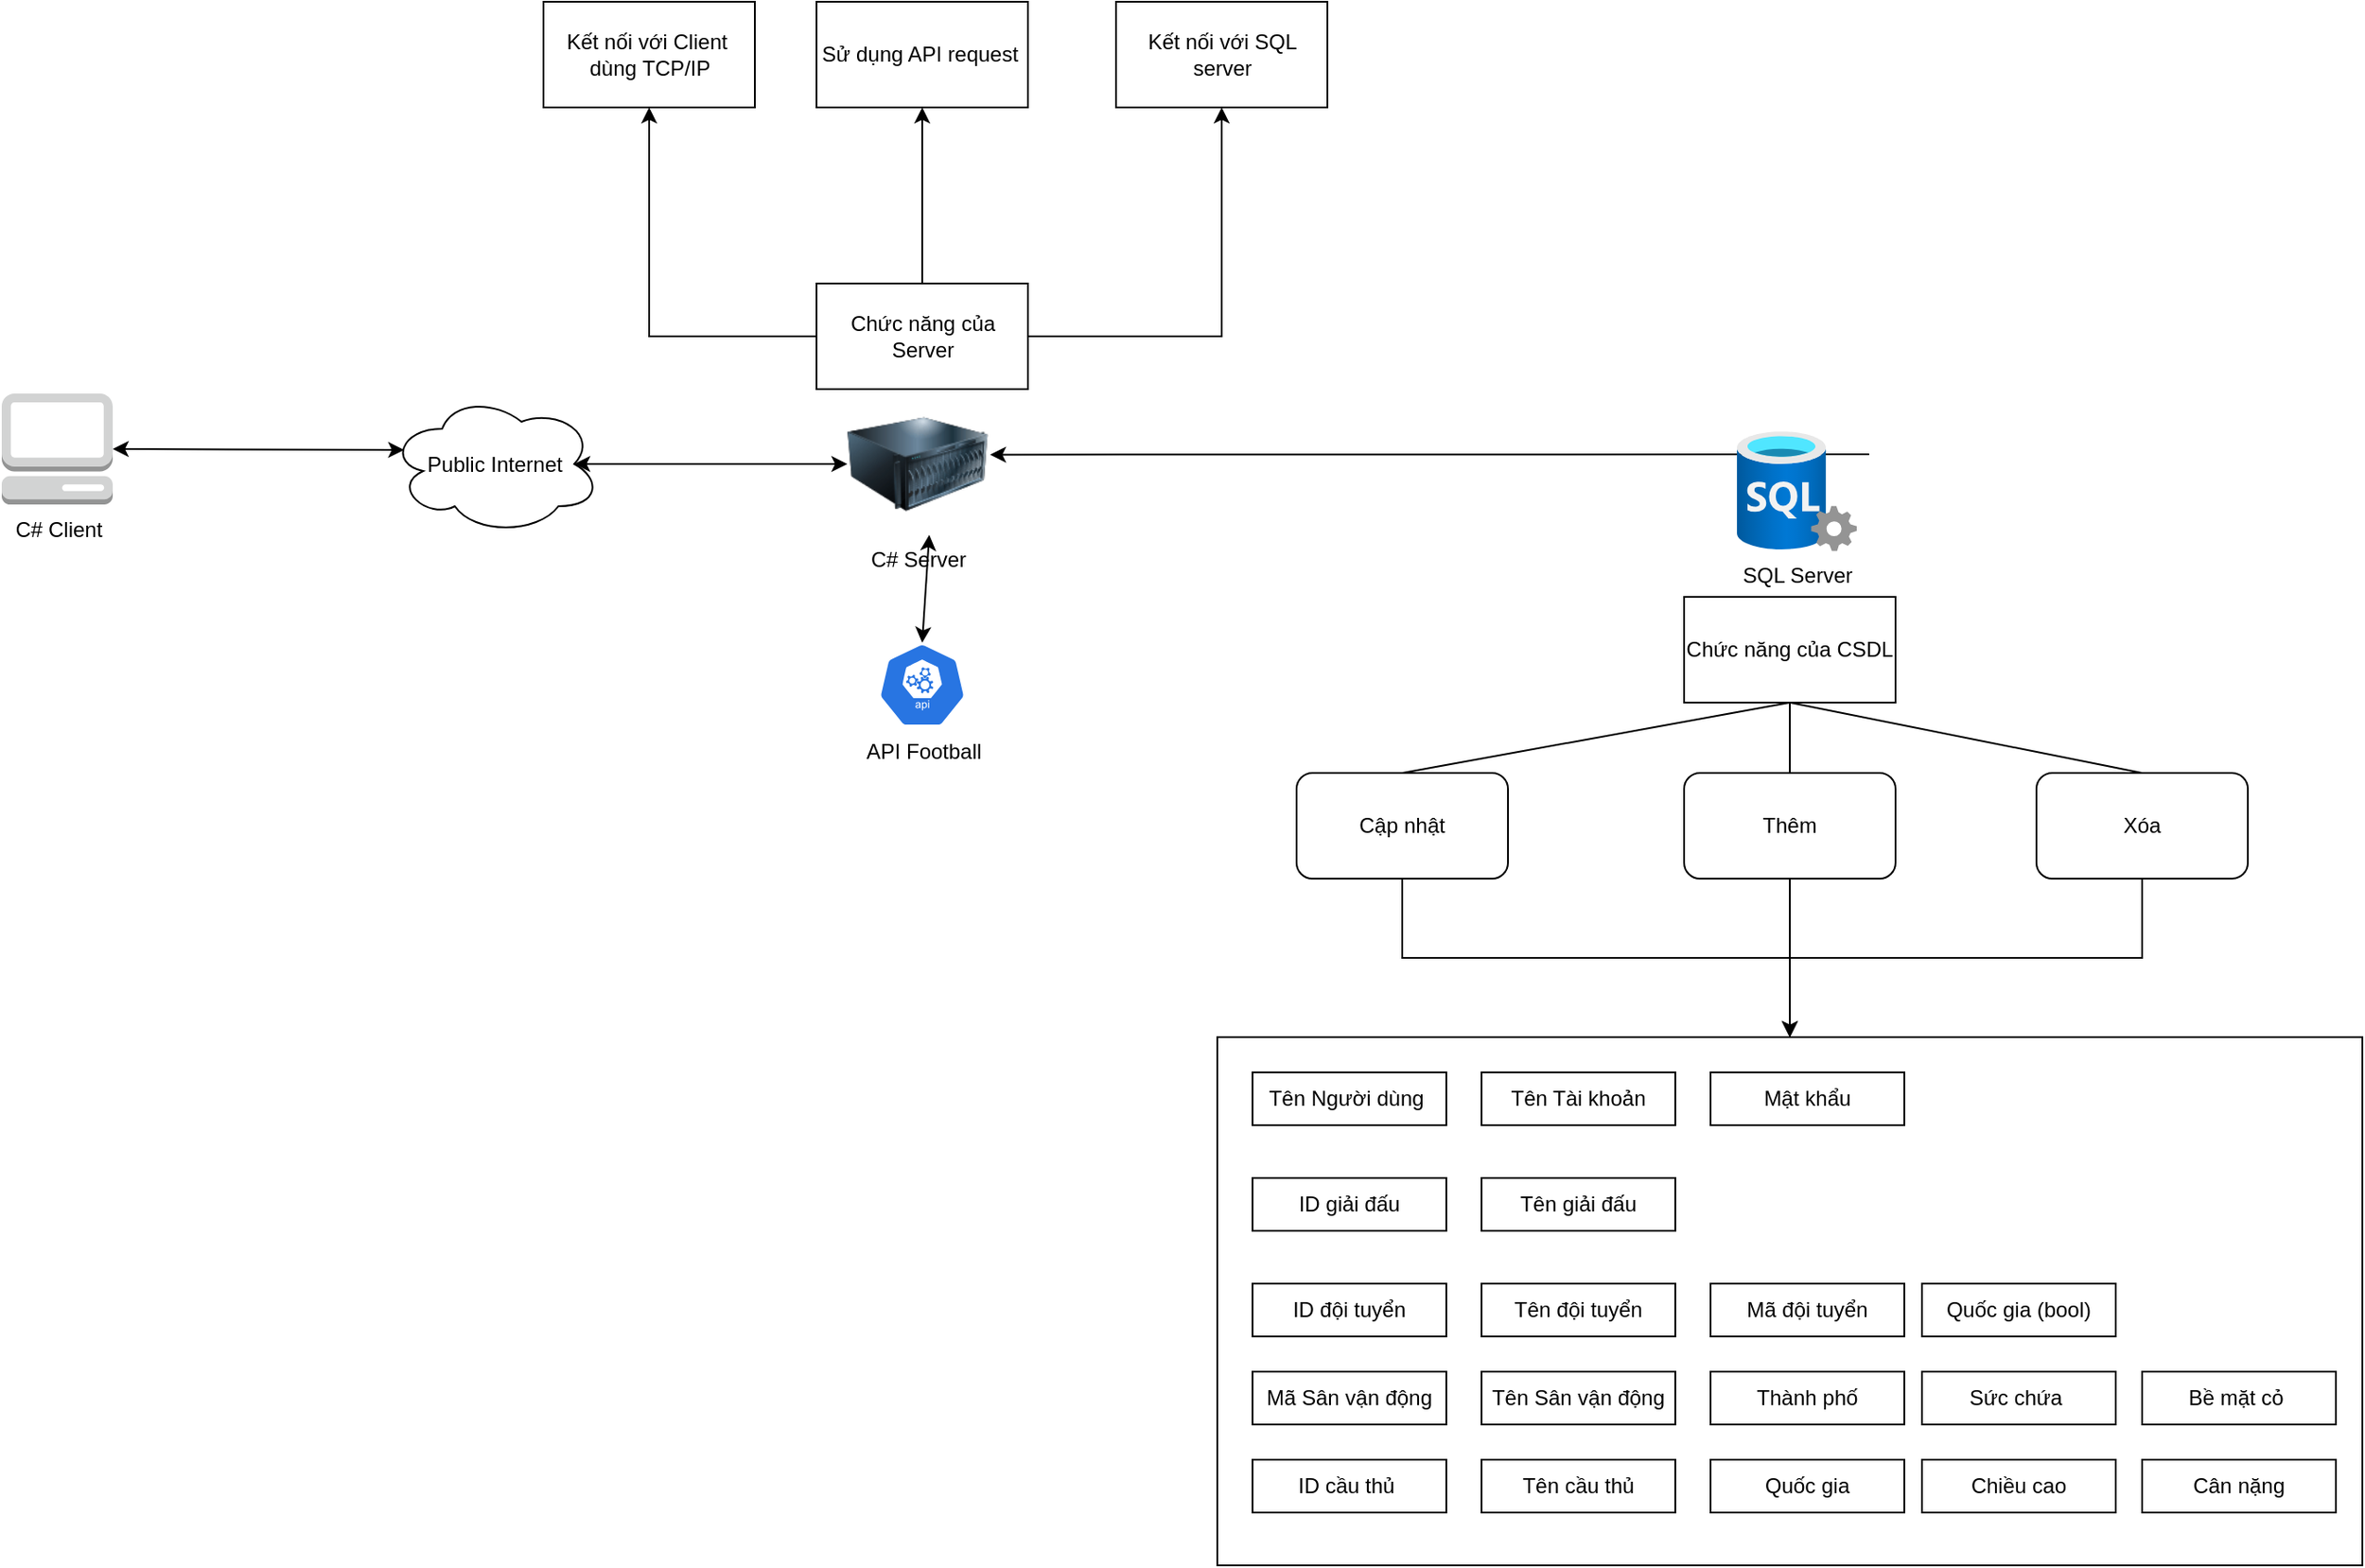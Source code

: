<mxfile version="21.2.1" type="device">
  <diagram name="Page-1" id="GJFbFbCdzpcTx4xRPd26">
    <mxGraphModel dx="1418" dy="868" grid="1" gridSize="10" guides="1" tooltips="1" connect="1" arrows="1" fold="1" page="1" pageScale="1" pageWidth="850" pageHeight="1100" math="0" shadow="0">
      <root>
        <mxCell id="0" />
        <mxCell id="1" parent="0" />
        <mxCell id="1-A7BGEgwuSlQbyhZnkB-6" style="edgeStyle=orthogonalEdgeStyle;rounded=0;orthogonalLoop=1;jettySize=auto;html=1;entryX=1.013;entryY=0.434;entryDx=0;entryDy=0;entryPerimeter=0;" parent="1" source="Nz4FOEHEcsnIwKSQ9U7X-1" target="Nz4FOEHEcsnIwKSQ9U7X-2" edge="1">
          <mxGeometry relative="1" as="geometry">
            <Array as="points">
              <mxPoint x="1110" y="493" />
              <mxPoint x="1110" y="493" />
            </Array>
          </mxGeometry>
        </mxCell>
        <mxCell id="Nz4FOEHEcsnIwKSQ9U7X-1" value="SQL Server" style="image;aspect=fixed;html=1;points=[];align=center;fontSize=12;image=img/lib/azure2/databases/SQL_Server.svg;" parent="1" vertex="1">
          <mxGeometry x="1035" y="480" width="68" height="68" as="geometry" />
        </mxCell>
        <mxCell id="Nz4FOEHEcsnIwKSQ9U7X-2" value="C# Server" style="image;html=1;image=img/lib/clip_art/computers/Server_128x128.png" parent="1" vertex="1">
          <mxGeometry x="530" y="458.5" width="80" height="80" as="geometry" />
        </mxCell>
        <mxCell id="Nz4FOEHEcsnIwKSQ9U7X-4" value="C# Client" style="outlineConnect=0;dashed=0;verticalLabelPosition=bottom;verticalAlign=top;align=center;html=1;shape=mxgraph.aws3.management_console;fillColor=#D2D3D3;gradientColor=none;" parent="1" vertex="1">
          <mxGeometry x="50" y="458.5" width="63" height="63" as="geometry" />
        </mxCell>
        <mxCell id="Nz4FOEHEcsnIwKSQ9U7X-9" value="Public Internet" style="ellipse;shape=cloud;whiteSpace=wrap;html=1;" parent="1" vertex="1">
          <mxGeometry x="270" y="458.5" width="120" height="80" as="geometry" />
        </mxCell>
        <mxCell id="1-A7BGEgwuSlQbyhZnkB-1" value="API Football" style="sketch=0;html=1;dashed=0;whitespace=wrap;fillColor=#2875E2;strokeColor=#ffffff;points=[[0.005,0.63,0],[0.1,0.2,0],[0.9,0.2,0],[0.5,0,0],[0.995,0.63,0],[0.72,0.99,0],[0.5,1,0],[0.28,0.99,0]];verticalLabelPosition=bottom;align=center;verticalAlign=top;shape=mxgraph.kubernetes.icon;prIcon=api" parent="1" vertex="1">
          <mxGeometry x="547.5" y="600" width="50" height="48" as="geometry" />
        </mxCell>
        <mxCell id="1-A7BGEgwuSlQbyhZnkB-3" value="" style="endArrow=classic;startArrow=classic;html=1;rounded=0;exitX=1;exitY=0.5;exitDx=0;exitDy=0;exitPerimeter=0;entryX=0.07;entryY=0.4;entryDx=0;entryDy=0;entryPerimeter=0;" parent="1" source="Nz4FOEHEcsnIwKSQ9U7X-4" target="Nz4FOEHEcsnIwKSQ9U7X-9" edge="1">
          <mxGeometry width="50" height="50" relative="1" as="geometry">
            <mxPoint x="770" y="470" as="sourcePoint" />
            <mxPoint x="820" y="420" as="targetPoint" />
          </mxGeometry>
        </mxCell>
        <mxCell id="1-A7BGEgwuSlQbyhZnkB-4" value="" style="endArrow=classic;startArrow=classic;html=1;rounded=0;exitX=0;exitY=0.5;exitDx=0;exitDy=0;entryX=0.875;entryY=0.5;entryDx=0;entryDy=0;entryPerimeter=0;" parent="1" source="Nz4FOEHEcsnIwKSQ9U7X-2" target="Nz4FOEHEcsnIwKSQ9U7X-9" edge="1">
          <mxGeometry width="50" height="50" relative="1" as="geometry">
            <mxPoint x="443" y="500" as="sourcePoint" />
            <mxPoint x="548" y="498" as="targetPoint" />
          </mxGeometry>
        </mxCell>
        <mxCell id="1-A7BGEgwuSlQbyhZnkB-7" value="" style="endArrow=classic;startArrow=classic;html=1;rounded=0;exitX=0.5;exitY=0;exitDx=0;exitDy=0;exitPerimeter=0;entryX=0.581;entryY=1.003;entryDx=0;entryDy=0;entryPerimeter=0;" parent="1" source="1-A7BGEgwuSlQbyhZnkB-1" target="Nz4FOEHEcsnIwKSQ9U7X-2" edge="1">
          <mxGeometry width="50" height="50" relative="1" as="geometry">
            <mxPoint x="770" y="470" as="sourcePoint" />
            <mxPoint x="820" y="420" as="targetPoint" />
          </mxGeometry>
        </mxCell>
        <mxCell id="kqtuL0dlCGAmZpQoq7lo-8" style="edgeStyle=orthogonalEdgeStyle;rounded=0;orthogonalLoop=1;jettySize=auto;html=1;" parent="1" source="kqtuL0dlCGAmZpQoq7lo-3" target="kqtuL0dlCGAmZpQoq7lo-4" edge="1">
          <mxGeometry relative="1" as="geometry" />
        </mxCell>
        <mxCell id="ul4Fe3Oq39fpVVsjVuaA-1" style="edgeStyle=orthogonalEdgeStyle;rounded=0;orthogonalLoop=1;jettySize=auto;html=1;entryX=0.5;entryY=1;entryDx=0;entryDy=0;" parent="1" source="kqtuL0dlCGAmZpQoq7lo-3" target="kqtuL0dlCGAmZpQoq7lo-6" edge="1">
          <mxGeometry relative="1" as="geometry" />
        </mxCell>
        <mxCell id="ul4Fe3Oq39fpVVsjVuaA-2" style="edgeStyle=orthogonalEdgeStyle;rounded=0;orthogonalLoop=1;jettySize=auto;html=1;entryX=0.5;entryY=1;entryDx=0;entryDy=0;" parent="1" source="kqtuL0dlCGAmZpQoq7lo-3" target="kqtuL0dlCGAmZpQoq7lo-5" edge="1">
          <mxGeometry relative="1" as="geometry" />
        </mxCell>
        <mxCell id="kqtuL0dlCGAmZpQoq7lo-3" value="Chức năng của Server" style="rounded=0;whiteSpace=wrap;html=1;" parent="1" vertex="1">
          <mxGeometry x="512.5" y="396" width="120" height="60" as="geometry" />
        </mxCell>
        <mxCell id="kqtuL0dlCGAmZpQoq7lo-4" value="Kết nối với Client&amp;nbsp;&lt;br&gt;dùng TCP/IP" style="rounded=0;whiteSpace=wrap;html=1;" parent="1" vertex="1">
          <mxGeometry x="357.5" y="236" width="120" height="60" as="geometry" />
        </mxCell>
        <mxCell id="kqtuL0dlCGAmZpQoq7lo-5" value="Kết nối với SQL server" style="rounded=0;whiteSpace=wrap;html=1;" parent="1" vertex="1">
          <mxGeometry x="682.5" y="236" width="120" height="60" as="geometry" />
        </mxCell>
        <mxCell id="kqtuL0dlCGAmZpQoq7lo-6" value="Sử dụng API request&amp;nbsp;" style="rounded=0;whiteSpace=wrap;html=1;" parent="1" vertex="1">
          <mxGeometry x="512.5" y="236" width="120" height="60" as="geometry" />
        </mxCell>
        <mxCell id="kqtuL0dlCGAmZpQoq7lo-10" value="Chức năng của CSDL" style="rounded=0;whiteSpace=wrap;html=1;" parent="1" vertex="1">
          <mxGeometry x="1005" y="574" width="120" height="60" as="geometry" />
        </mxCell>
        <mxCell id="kqtuL0dlCGAmZpQoq7lo-53" style="edgeStyle=orthogonalEdgeStyle;rounded=0;orthogonalLoop=1;jettySize=auto;html=1;entryX=0.5;entryY=0;entryDx=0;entryDy=0;" parent="1" source="kqtuL0dlCGAmZpQoq7lo-11" target="kqtuL0dlCGAmZpQoq7lo-17" edge="1">
          <mxGeometry relative="1" as="geometry" />
        </mxCell>
        <mxCell id="kqtuL0dlCGAmZpQoq7lo-11" value="Cập nhật" style="rounded=1;whiteSpace=wrap;html=1;" parent="1" vertex="1">
          <mxGeometry x="785" y="674" width="120" height="60" as="geometry" />
        </mxCell>
        <mxCell id="kqtuL0dlCGAmZpQoq7lo-54" style="edgeStyle=orthogonalEdgeStyle;rounded=0;orthogonalLoop=1;jettySize=auto;html=1;entryX=0.5;entryY=0;entryDx=0;entryDy=0;" parent="1" source="kqtuL0dlCGAmZpQoq7lo-12" target="kqtuL0dlCGAmZpQoq7lo-17" edge="1">
          <mxGeometry relative="1" as="geometry" />
        </mxCell>
        <mxCell id="kqtuL0dlCGAmZpQoq7lo-12" value="Xóa" style="rounded=1;whiteSpace=wrap;html=1;" parent="1" vertex="1">
          <mxGeometry x="1205" y="674" width="120" height="60" as="geometry" />
        </mxCell>
        <mxCell id="kqtuL0dlCGAmZpQoq7lo-52" style="edgeStyle=orthogonalEdgeStyle;rounded=0;orthogonalLoop=1;jettySize=auto;html=1;entryX=0.5;entryY=0;entryDx=0;entryDy=0;" parent="1" source="kqtuL0dlCGAmZpQoq7lo-13" target="kqtuL0dlCGAmZpQoq7lo-17" edge="1">
          <mxGeometry relative="1" as="geometry" />
        </mxCell>
        <mxCell id="kqtuL0dlCGAmZpQoq7lo-13" value="Thêm" style="rounded=1;whiteSpace=wrap;html=1;" parent="1" vertex="1">
          <mxGeometry x="1005" y="674" width="120" height="60" as="geometry" />
        </mxCell>
        <mxCell id="kqtuL0dlCGAmZpQoq7lo-14" value="" style="endArrow=none;html=1;rounded=0;exitX=0.5;exitY=0;exitDx=0;exitDy=0;entryX=0.5;entryY=1;entryDx=0;entryDy=0;" parent="1" source="kqtuL0dlCGAmZpQoq7lo-11" target="kqtuL0dlCGAmZpQoq7lo-10" edge="1">
          <mxGeometry width="50" height="50" relative="1" as="geometry">
            <mxPoint x="1075" y="654" as="sourcePoint" />
            <mxPoint x="1125" y="604" as="targetPoint" />
          </mxGeometry>
        </mxCell>
        <mxCell id="kqtuL0dlCGAmZpQoq7lo-15" value="" style="endArrow=none;html=1;rounded=0;exitX=0.5;exitY=0;exitDx=0;exitDy=0;entryX=0.5;entryY=1;entryDx=0;entryDy=0;" parent="1" source="kqtuL0dlCGAmZpQoq7lo-13" target="kqtuL0dlCGAmZpQoq7lo-10" edge="1">
          <mxGeometry width="50" height="50" relative="1" as="geometry">
            <mxPoint x="1075" y="654" as="sourcePoint" />
            <mxPoint x="1125" y="604" as="targetPoint" />
          </mxGeometry>
        </mxCell>
        <mxCell id="kqtuL0dlCGAmZpQoq7lo-16" value="" style="endArrow=none;html=1;rounded=0;exitX=0.5;exitY=0;exitDx=0;exitDy=0;" parent="1" source="kqtuL0dlCGAmZpQoq7lo-12" edge="1">
          <mxGeometry width="50" height="50" relative="1" as="geometry">
            <mxPoint x="1075" y="654" as="sourcePoint" />
            <mxPoint x="1065" y="634" as="targetPoint" />
          </mxGeometry>
        </mxCell>
        <mxCell id="kqtuL0dlCGAmZpQoq7lo-17" value="" style="rounded=0;whiteSpace=wrap;html=1;" parent="1" vertex="1">
          <mxGeometry x="740" y="824" width="650" height="300" as="geometry" />
        </mxCell>
        <mxCell id="kqtuL0dlCGAmZpQoq7lo-26" value="Tên Người dùng&amp;nbsp;" style="rounded=0;whiteSpace=wrap;html=1;" parent="1" vertex="1">
          <mxGeometry x="760" y="844" width="110" height="30" as="geometry" />
        </mxCell>
        <mxCell id="kqtuL0dlCGAmZpQoq7lo-27" value="Tên Tài khoản" style="rounded=0;whiteSpace=wrap;html=1;" parent="1" vertex="1">
          <mxGeometry x="890" y="844" width="110" height="30" as="geometry" />
        </mxCell>
        <mxCell id="kqtuL0dlCGAmZpQoq7lo-28" value="Mật khẩu" style="rounded=0;whiteSpace=wrap;html=1;" parent="1" vertex="1">
          <mxGeometry x="1020" y="844" width="110" height="30" as="geometry" />
        </mxCell>
        <mxCell id="kqtuL0dlCGAmZpQoq7lo-30" value="ID giải đấu" style="rounded=0;whiteSpace=wrap;html=1;" parent="1" vertex="1">
          <mxGeometry x="760" y="904" width="110" height="30" as="geometry" />
        </mxCell>
        <mxCell id="kqtuL0dlCGAmZpQoq7lo-31" value="Tên giải đấu" style="rounded=0;whiteSpace=wrap;html=1;" parent="1" vertex="1">
          <mxGeometry x="890" y="904" width="110" height="30" as="geometry" />
        </mxCell>
        <mxCell id="kqtuL0dlCGAmZpQoq7lo-32" value="ID đội tuyển" style="rounded=0;whiteSpace=wrap;html=1;" parent="1" vertex="1">
          <mxGeometry x="760" y="964" width="110" height="30" as="geometry" />
        </mxCell>
        <mxCell id="kqtuL0dlCGAmZpQoq7lo-33" value="Tên đội tuyển" style="rounded=0;whiteSpace=wrap;html=1;" parent="1" vertex="1">
          <mxGeometry x="890" y="964" width="110" height="30" as="geometry" />
        </mxCell>
        <mxCell id="kqtuL0dlCGAmZpQoq7lo-34" value="Mã đội tuyển" style="rounded=0;whiteSpace=wrap;html=1;" parent="1" vertex="1">
          <mxGeometry x="1020" y="964" width="110" height="30" as="geometry" />
        </mxCell>
        <mxCell id="kqtuL0dlCGAmZpQoq7lo-35" value="Quốc gia (bool)" style="rounded=0;whiteSpace=wrap;html=1;" parent="1" vertex="1">
          <mxGeometry x="1140" y="964" width="110" height="30" as="geometry" />
        </mxCell>
        <mxCell id="kqtuL0dlCGAmZpQoq7lo-42" value="Mã Sân vận động" style="rounded=0;whiteSpace=wrap;html=1;" parent="1" vertex="1">
          <mxGeometry x="760" y="1014" width="110" height="30" as="geometry" />
        </mxCell>
        <mxCell id="kqtuL0dlCGAmZpQoq7lo-43" value="Tên Sân vận động" style="rounded=0;whiteSpace=wrap;html=1;" parent="1" vertex="1">
          <mxGeometry x="890" y="1014" width="110" height="30" as="geometry" />
        </mxCell>
        <mxCell id="kqtuL0dlCGAmZpQoq7lo-44" value="Thành phố" style="rounded=0;whiteSpace=wrap;html=1;" parent="1" vertex="1">
          <mxGeometry x="1020" y="1014" width="110" height="30" as="geometry" />
        </mxCell>
        <mxCell id="kqtuL0dlCGAmZpQoq7lo-45" value="Sức chứa&amp;nbsp;" style="rounded=0;whiteSpace=wrap;html=1;" parent="1" vertex="1">
          <mxGeometry x="1140" y="1014" width="110" height="30" as="geometry" />
        </mxCell>
        <mxCell id="kqtuL0dlCGAmZpQoq7lo-46" value="Bề mặt cỏ&amp;nbsp;" style="rounded=0;whiteSpace=wrap;html=1;" parent="1" vertex="1">
          <mxGeometry x="1265" y="1014" width="110" height="30" as="geometry" />
        </mxCell>
        <mxCell id="kqtuL0dlCGAmZpQoq7lo-47" value="ID cầu thủ&amp;nbsp;" style="rounded=0;whiteSpace=wrap;html=1;" parent="1" vertex="1">
          <mxGeometry x="760" y="1064" width="110" height="30" as="geometry" />
        </mxCell>
        <mxCell id="kqtuL0dlCGAmZpQoq7lo-48" value="Tên cầu thủ" style="rounded=0;whiteSpace=wrap;html=1;" parent="1" vertex="1">
          <mxGeometry x="890" y="1064" width="110" height="30" as="geometry" />
        </mxCell>
        <mxCell id="kqtuL0dlCGAmZpQoq7lo-49" value="Quốc gia" style="rounded=0;whiteSpace=wrap;html=1;" parent="1" vertex="1">
          <mxGeometry x="1020" y="1064" width="110" height="30" as="geometry" />
        </mxCell>
        <mxCell id="kqtuL0dlCGAmZpQoq7lo-50" value="Chiều cao" style="rounded=0;whiteSpace=wrap;html=1;" parent="1" vertex="1">
          <mxGeometry x="1140" y="1064" width="110" height="30" as="geometry" />
        </mxCell>
        <mxCell id="kqtuL0dlCGAmZpQoq7lo-51" value="Cân nặng" style="rounded=0;whiteSpace=wrap;html=1;" parent="1" vertex="1">
          <mxGeometry x="1265" y="1064" width="110" height="30" as="geometry" />
        </mxCell>
      </root>
    </mxGraphModel>
  </diagram>
</mxfile>
